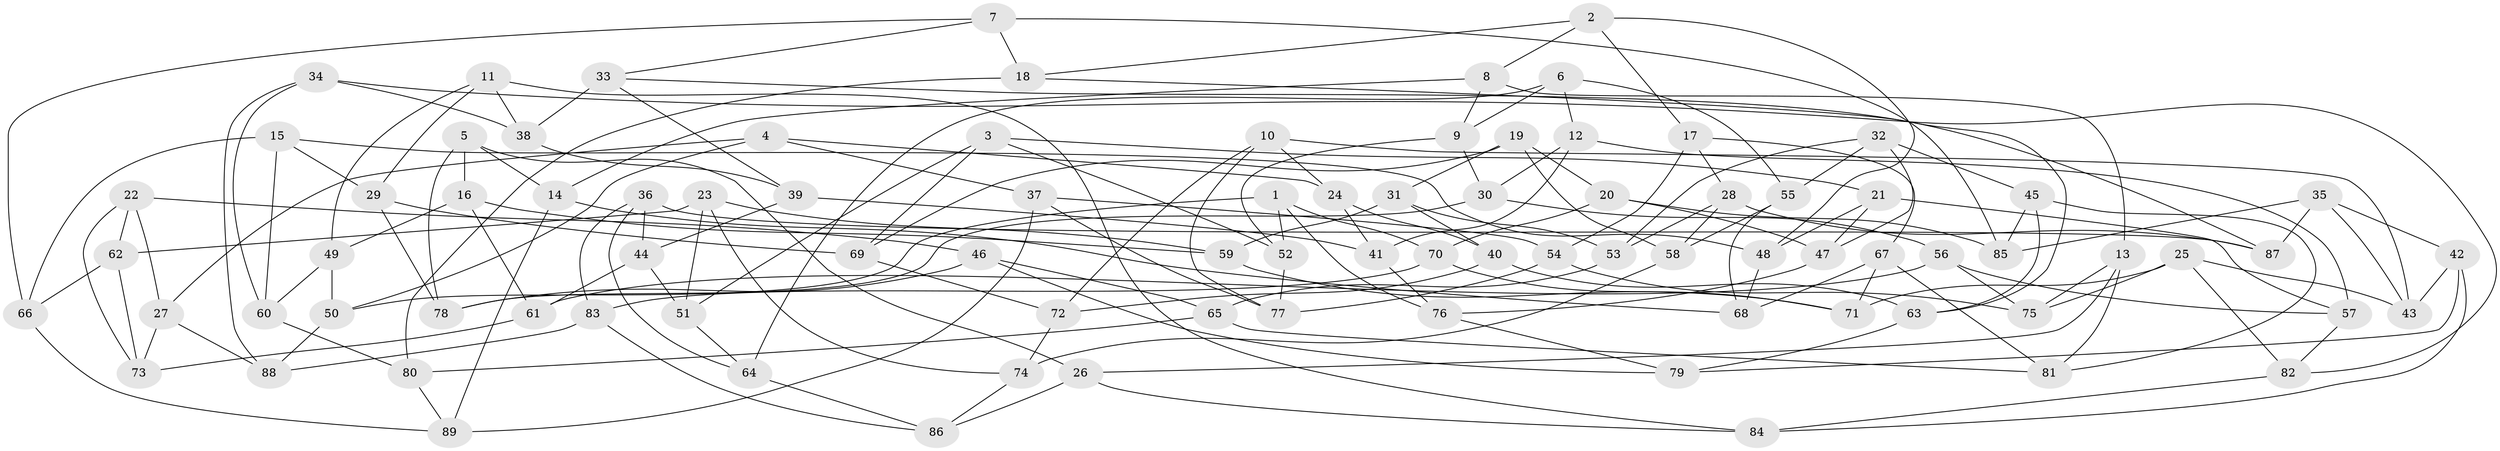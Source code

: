 // coarse degree distribution, {5: 0.15384615384615385, 3: 0.15384615384615385, 2: 0.038461538461538464, 7: 0.038461538461538464, 4: 0.23076923076923078, 6: 0.15384615384615385, 9: 0.11538461538461539, 8: 0.038461538461538464, 10: 0.07692307692307693}
// Generated by graph-tools (version 1.1) at 2025/02/03/04/25 22:02:48]
// undirected, 89 vertices, 178 edges
graph export_dot {
graph [start="1"]
  node [color=gray90,style=filled];
  1;
  2;
  3;
  4;
  5;
  6;
  7;
  8;
  9;
  10;
  11;
  12;
  13;
  14;
  15;
  16;
  17;
  18;
  19;
  20;
  21;
  22;
  23;
  24;
  25;
  26;
  27;
  28;
  29;
  30;
  31;
  32;
  33;
  34;
  35;
  36;
  37;
  38;
  39;
  40;
  41;
  42;
  43;
  44;
  45;
  46;
  47;
  48;
  49;
  50;
  51;
  52;
  53;
  54;
  55;
  56;
  57;
  58;
  59;
  60;
  61;
  62;
  63;
  64;
  65;
  66;
  67;
  68;
  69;
  70;
  71;
  72;
  73;
  74;
  75;
  76;
  77;
  78;
  79;
  80;
  81;
  82;
  83;
  84;
  85;
  86;
  87;
  88;
  89;
  1 -- 70;
  1 -- 76;
  1 -- 50;
  1 -- 52;
  2 -- 48;
  2 -- 8;
  2 -- 18;
  2 -- 17;
  3 -- 52;
  3 -- 69;
  3 -- 21;
  3 -- 51;
  4 -- 50;
  4 -- 24;
  4 -- 27;
  4 -- 37;
  5 -- 16;
  5 -- 14;
  5 -- 78;
  5 -- 26;
  6 -- 55;
  6 -- 9;
  6 -- 12;
  6 -- 64;
  7 -- 18;
  7 -- 33;
  7 -- 66;
  7 -- 85;
  8 -- 13;
  8 -- 9;
  8 -- 14;
  9 -- 52;
  9 -- 30;
  10 -- 43;
  10 -- 72;
  10 -- 77;
  10 -- 24;
  11 -- 49;
  11 -- 29;
  11 -- 84;
  11 -- 38;
  12 -- 30;
  12 -- 41;
  12 -- 57;
  13 -- 75;
  13 -- 26;
  13 -- 81;
  14 -- 89;
  14 -- 68;
  15 -- 60;
  15 -- 48;
  15 -- 29;
  15 -- 66;
  16 -- 59;
  16 -- 49;
  16 -- 61;
  17 -- 67;
  17 -- 54;
  17 -- 28;
  18 -- 80;
  18 -- 63;
  19 -- 31;
  19 -- 58;
  19 -- 20;
  19 -- 69;
  20 -- 70;
  20 -- 47;
  20 -- 85;
  21 -- 47;
  21 -- 57;
  21 -- 48;
  22 -- 73;
  22 -- 46;
  22 -- 27;
  22 -- 62;
  23 -- 59;
  23 -- 62;
  23 -- 51;
  23 -- 74;
  24 -- 41;
  24 -- 40;
  25 -- 82;
  25 -- 75;
  25 -- 71;
  25 -- 43;
  26 -- 84;
  26 -- 86;
  27 -- 88;
  27 -- 73;
  28 -- 87;
  28 -- 53;
  28 -- 58;
  29 -- 69;
  29 -- 78;
  30 -- 78;
  30 -- 56;
  31 -- 53;
  31 -- 59;
  31 -- 40;
  32 -- 55;
  32 -- 53;
  32 -- 47;
  32 -- 45;
  33 -- 87;
  33 -- 39;
  33 -- 38;
  34 -- 82;
  34 -- 38;
  34 -- 88;
  34 -- 60;
  35 -- 85;
  35 -- 43;
  35 -- 87;
  35 -- 42;
  36 -- 64;
  36 -- 83;
  36 -- 44;
  36 -- 87;
  37 -- 54;
  37 -- 89;
  37 -- 77;
  38 -- 39;
  39 -- 44;
  39 -- 41;
  40 -- 72;
  40 -- 63;
  41 -- 76;
  42 -- 84;
  42 -- 79;
  42 -- 43;
  44 -- 51;
  44 -- 61;
  45 -- 85;
  45 -- 81;
  45 -- 63;
  46 -- 65;
  46 -- 79;
  46 -- 78;
  47 -- 76;
  48 -- 68;
  49 -- 60;
  49 -- 50;
  50 -- 88;
  51 -- 64;
  52 -- 77;
  53 -- 65;
  54 -- 75;
  54 -- 77;
  55 -- 68;
  55 -- 58;
  56 -- 57;
  56 -- 61;
  56 -- 75;
  57 -- 82;
  58 -- 74;
  59 -- 71;
  60 -- 80;
  61 -- 73;
  62 -- 66;
  62 -- 73;
  63 -- 79;
  64 -- 86;
  65 -- 81;
  65 -- 80;
  66 -- 89;
  67 -- 71;
  67 -- 68;
  67 -- 81;
  69 -- 72;
  70 -- 71;
  70 -- 83;
  72 -- 74;
  74 -- 86;
  76 -- 79;
  80 -- 89;
  82 -- 84;
  83 -- 86;
  83 -- 88;
}
